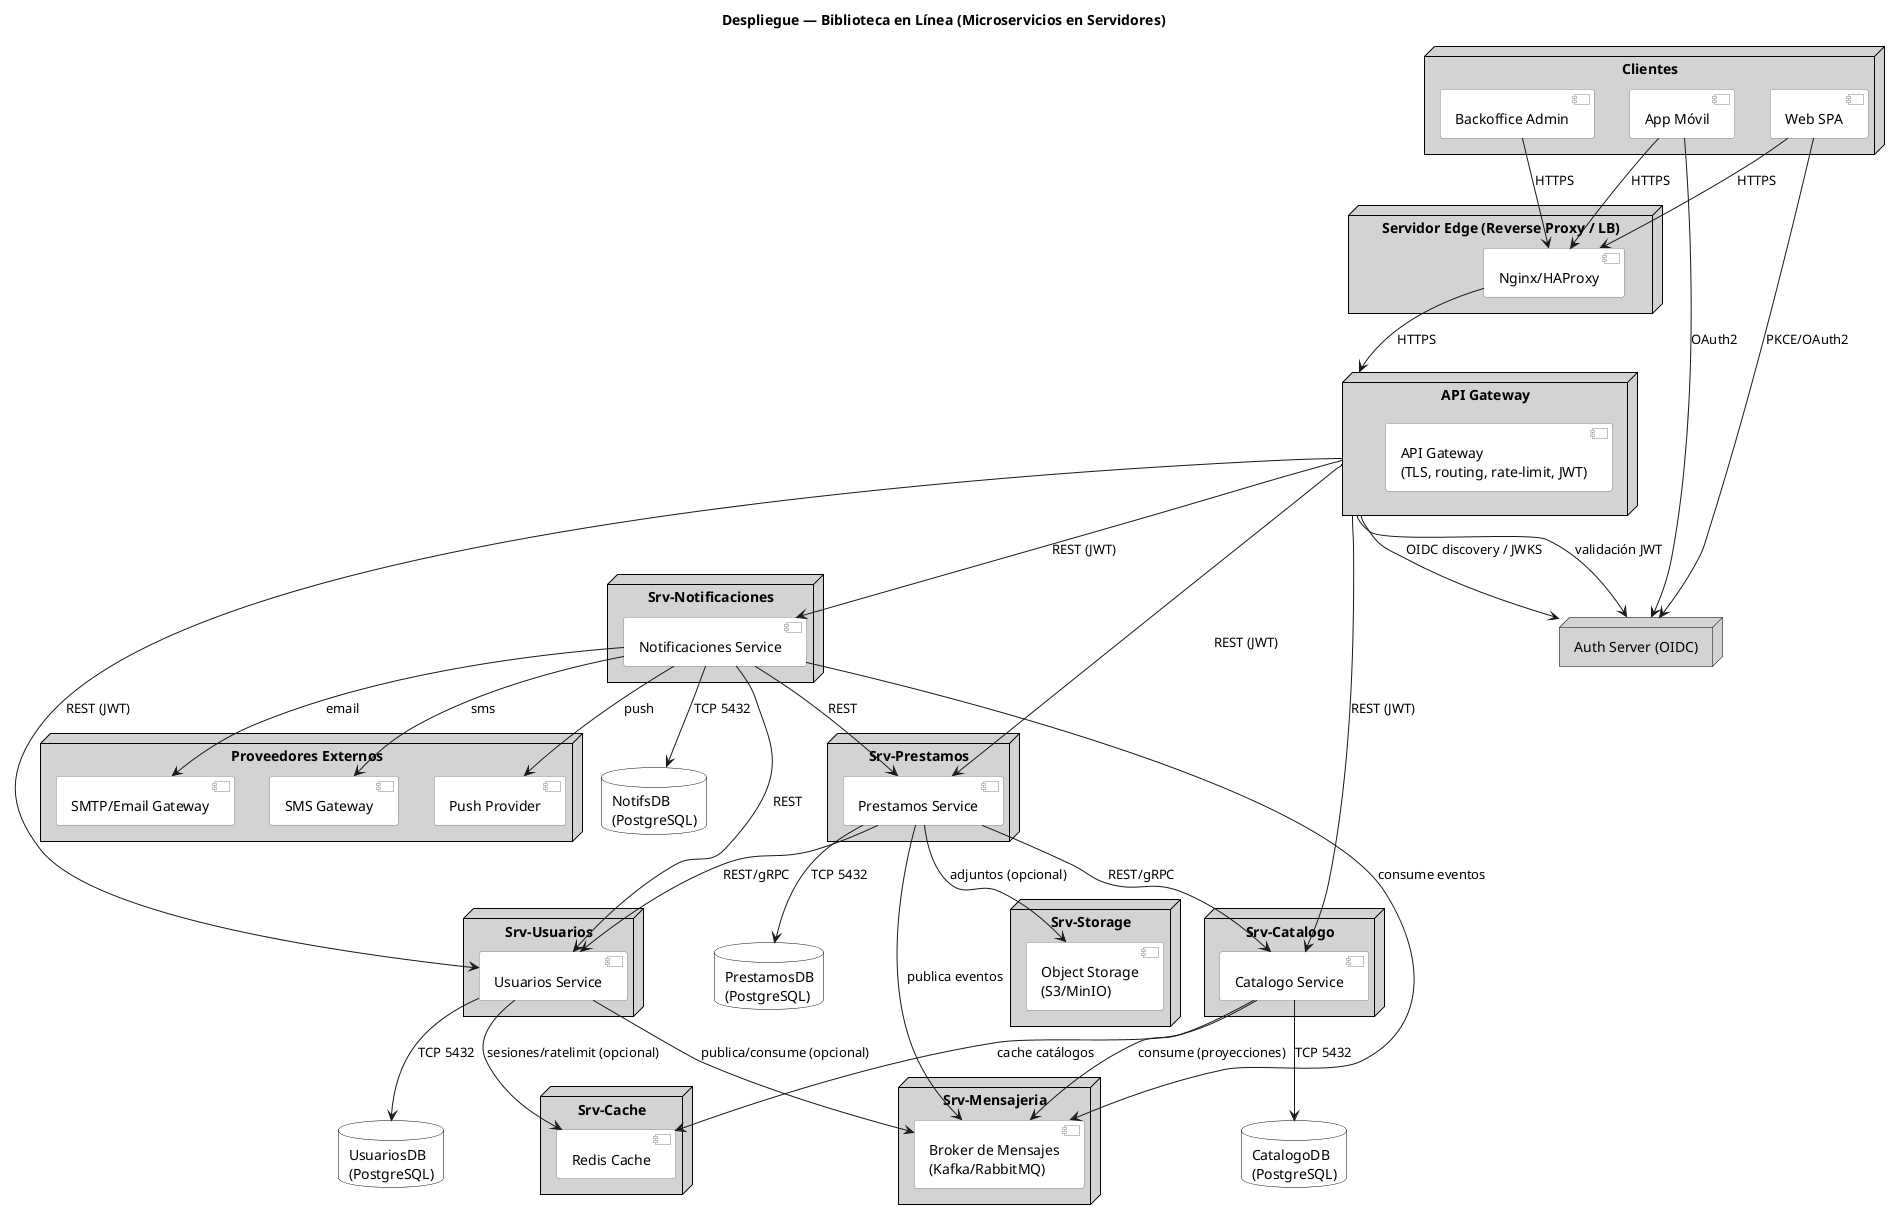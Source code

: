 @startuml
title Despliegue — Biblioteca en Línea (Microservicios en Servidores)

skinparam shadowing false
skinparam defaultFontName Monospace
skinparam packageStyle rectangle
skinparam wrapWidth 200

' ===== Estilos sencillos por tipo =====
skinparam node {
  BackgroundColor LightGray
  BorderColor Black
}
skinparam component {
  BackgroundColor White
  BorderColor Gray
}
skinparam database {
  BackgroundColor White
  BorderColor Black
}

' ===== Clientes =====
node "Clientes" {
  [Web SPA]
  [App Móvil]
  [Backoffice Admin]
}

' ===== Capa pública =====
node "Servidor Edge (Reverse Proxy / LB)" as EDGE {
  [Nginx/HAProxy] as LB
}

node "API Gateway" as APIGW {
  [API Gateway\n(TLS, routing, rate-limit, JWT)]
}

node "Auth Server (OIDC)" as OIDC

' ===== Microservicios (1 servidor por microservicio) =====
node "Srv-Usuarios" as SRV_USERS {
  component "Usuarios Service" as SUsuarios
}
database "UsuariosDB\n(PostgreSQL)" as DBUsuarios

node "Srv-Catalogo" as SRV_CAT {
  component "Catalogo Service" as SCatalogo
}
database "CatalogoDB\n(PostgreSQL)" as DBCatalogo

node "Srv-Prestamos" as SRV_PRE {
  component "Prestamos Service" as SPrestamos
}
database "PrestamosDB\n(PostgreSQL)" as DBPrestamos

node "Srv-Notificaciones" as SRV_NOTIF {
  component "Notificaciones Service" as SNotifs
}
database "NotifsDB\n(PostgreSQL)" as DBNotifs

' ===== Infra compartida =====
node "Srv-Cache" as SRV_CACHE {
  component "Redis Cache" as Redis
}
node "Srv-Mensajeria" as SRV_BROKER {
  component "Broker de Mensajes\n(Kafka/RabbitMQ)" as Broker
}
node "Srv-Storage" as SRV_OBJ {
  component "Object Storage\n(S3/MinIO)" as ObjStore
}

' ===== Proveedores externos =====
node "Proveedores Externos" {
  [SMTP/Email Gateway] as SMTP
  [SMS Gateway] as SMS
  [Push Provider] as PUSH
}

' ===== Flujo externo =====
[Web SPA] --> LB : HTTPS
[App Móvil] --> LB : HTTPS
[Backoffice Admin] --> LB : HTTPS
LB --> APIGW : HTTPS
APIGW --> OIDC : OIDC discovery / JWKS

' ===== Rutas hacia microservicios =====
APIGW --> SUsuarios : REST (JWT)
APIGW --> SCatalogo : REST (JWT)
APIGW --> SPrestamos : REST (JWT)
APIGW --> SNotifs : REST (JWT)

' ===== Llamadas internas mínimas =====
SPrestamos --> SCatalogo : REST/gRPC
SPrestamos --> SUsuarios : REST/gRPC
SNotifs --> SPrestamos : REST
SNotifs --> SUsuarios : REST

' ===== Persistencia por servicio =====
SUsuarios --> DBUsuarios : TCP 5432
SCatalogo --> DBCatalogo : TCP 5432
SPrestamos --> DBPrestamos : TCP 5432
SNotifs --> DBNotifs : TCP 5432

' ===== Cache / Storage (opcionales) =====
SCatalogo --> Redis : cache catálogos
SUsuarios --> Redis : sesiones/ratelimit (opcional)
SPrestamos --> ObjStore : adjuntos (opcional)

' ===== Mensajería de eventos =====
SPrestamos --> Broker : publica eventos
SNotifs --> Broker : consume eventos
SUsuarios --> Broker : publica/consume (opcional)
SCatalogo --> Broker : consume (proyecciones)

' ===== Notificaciones salientes =====
SNotifs --> SMTP : email
SNotifs --> SMS : sms
SNotifs --> PUSH : push

' ===== Autenticación de clientes =====
[Web SPA] --> OIDC : PKCE/OAuth2
[App Móvil] --> OIDC : OAuth2
APIGW --> OIDC : validación JWT
@enduml
